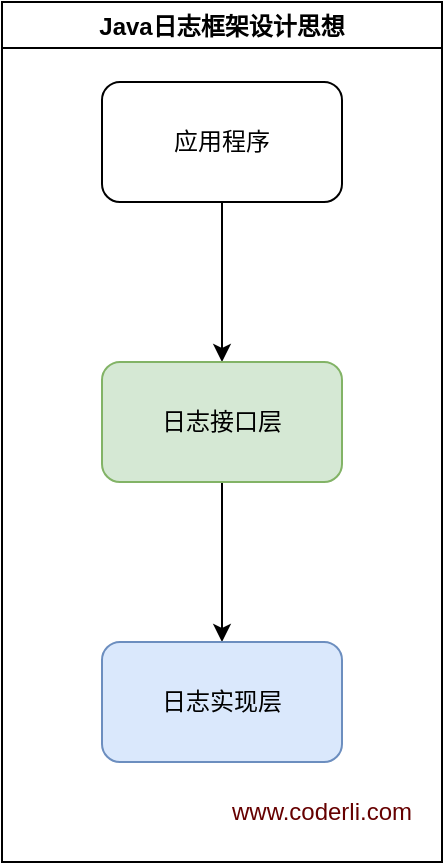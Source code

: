 <mxfile>
    <diagram id="RBU1weKgcttLdKfycTTq" name="第 1 页">
        <mxGraphModel dx="392" dy="614" grid="1" gridSize="10" guides="1" tooltips="1" connect="1" arrows="1" fold="1" page="1" pageScale="1" pageWidth="827" pageHeight="1169" background="#ffffff" math="0" shadow="0">
            <root>
                <mxCell id="0"/>
                <mxCell id="1" parent="0"/>
                <mxCell id="4" value="" style="edgeStyle=none;html=1;rounded=1;shadow=0;" parent="1" source="2" target="3" edge="1">
                    <mxGeometry relative="1" as="geometry"/>
                </mxCell>
                <mxCell id="2" value="应用程序" style="rounded=1;whiteSpace=wrap;html=1;shadow=0;" parent="1" vertex="1">
                    <mxGeometry x="120" y="100" width="120" height="60" as="geometry"/>
                </mxCell>
                <mxCell id="6" value="" style="edgeStyle=none;html=1;rounded=1;shadow=0;" parent="1" source="3" target="5" edge="1">
                    <mxGeometry relative="1" as="geometry"/>
                </mxCell>
                <mxCell id="3" value="日志接口层" style="rounded=1;whiteSpace=wrap;html=1;fillColor=#d5e8d4;strokeColor=#82b366;fontStyle=0;fontColor=#000000;shadow=0;" parent="1" vertex="1">
                    <mxGeometry x="120" y="240" width="120" height="60" as="geometry"/>
                </mxCell>
                <mxCell id="5" value="日志实现层" style="rounded=1;whiteSpace=wrap;html=1;fillColor=#dae8fc;strokeColor=#6c8ebf;fontColor=#000000;shadow=0;" parent="1" vertex="1">
                    <mxGeometry x="120" y="380" width="120" height="60" as="geometry"/>
                </mxCell>
                <mxCell id="14" value="Java日志框架设计思想" style="swimlane;startSize=23;swimlaneLine=1;shadow=0;swimlaneFillColor=none;gradientColor=none;fillColor=default;" parent="1" vertex="1">
                    <mxGeometry x="70" y="60" width="220" height="430" as="geometry">
                        <mxRectangle x="70" y="60" width="160" height="30" as="alternateBounds"/>
                    </mxGeometry>
                </mxCell>
                <mxCell id="7" value="&lt;font color=&quot;#660000&quot;&gt;www.coderli.com&lt;/font&gt;" style="text;strokeColor=none;align=center;fillColor=none;html=1;verticalAlign=middle;whiteSpace=wrap;rounded=0;shadow=0;" parent="14" vertex="1">
                    <mxGeometry x="110" y="390" width="100" height="30" as="geometry"/>
                </mxCell>
            </root>
        </mxGraphModel>
    </diagram>
    <diagram id="jWrs0-nDZhhyeESxBXH_" name="第 2 页">
        <mxGraphModel dx="392" dy="614" grid="1" gridSize="10" guides="1" tooltips="1" connect="1" arrows="1" fold="1" page="1" pageScale="1" pageWidth="827" pageHeight="1169" background="#ffffff" math="0" shadow="0">
            <root>
                <mxCell id="0"/>
                <mxCell id="1" parent="0"/>
                <mxCell id="jTjAMBMgJzl0kXzECKJ_-1" value="" style="edgeStyle=none;html=1;rounded=1;shadow=0;" parent="1" source="jTjAMBMgJzl0kXzECKJ_-2" target="jTjAMBMgJzl0kXzECKJ_-4" edge="1">
                    <mxGeometry relative="1" as="geometry"/>
                </mxCell>
                <mxCell id="jTjAMBMgJzl0kXzECKJ_-2" value="应用程序" style="rounded=1;whiteSpace=wrap;html=1;shadow=0;" parent="1" vertex="1">
                    <mxGeometry x="120" y="100" width="120" height="60" as="geometry"/>
                </mxCell>
                <mxCell id="jTjAMBMgJzl0kXzECKJ_-3" value="" style="edgeStyle=none;html=1;rounded=1;shadow=0;" parent="1" source="jTjAMBMgJzl0kXzECKJ_-4" target="jTjAMBMgJzl0kXzECKJ_-5" edge="1">
                    <mxGeometry relative="1" as="geometry"/>
                </mxCell>
                <mxCell id="jTjAMBMgJzl0kXzECKJ_-4" value="日志接口层" style="rounded=1;whiteSpace=wrap;html=1;fillColor=#d5e8d4;strokeColor=#82b366;fontStyle=0;fontColor=#000000;shadow=0;" parent="1" vertex="1">
                    <mxGeometry x="120" y="240" width="120" height="60" as="geometry"/>
                </mxCell>
                <mxCell id="jTjAMBMgJzl0kXzECKJ_-13" value="" style="edgeStyle=none;html=1;shadow=0;" parent="1" source="jTjAMBMgJzl0kXzECKJ_-5" target="jTjAMBMgJzl0kXzECKJ_-12" edge="1">
                    <mxGeometry relative="1" as="geometry"/>
                </mxCell>
                <mxCell id="jTjAMBMgJzl0kXzECKJ_-5" value="日志接口桥接层" style="rounded=1;whiteSpace=wrap;html=1;fillColor=#d5e8d4;strokeColor=#82b366;shadow=0;" parent="1" vertex="1">
                    <mxGeometry x="120" y="380" width="120" height="60" as="geometry"/>
                </mxCell>
                <mxCell id="jTjAMBMgJzl0kXzECKJ_-6" value="Java日志框架设计思想" style="swimlane;startSize=23;swimlaneLine=1;shadow=0;swimlaneFillColor=none;gradientColor=none;fillColor=default;" parent="1" vertex="1">
                    <mxGeometry x="70" y="60" width="220" height="550" as="geometry">
                        <mxRectangle x="70" y="60" width="160" height="30" as="alternateBounds"/>
                    </mxGeometry>
                </mxCell>
                <mxCell id="jTjAMBMgJzl0kXzECKJ_-12" value="日志实现层" style="rounded=1;whiteSpace=wrap;html=1;fillColor=#dae8fc;strokeColor=#6c8ebf;fontColor=#000000;shadow=0;" parent="jTjAMBMgJzl0kXzECKJ_-6" vertex="1">
                    <mxGeometry x="50" y="460" width="120" height="60" as="geometry"/>
                </mxCell>
                <mxCell id="jTjAMBMgJzl0kXzECKJ_-7" value="&lt;font color=&quot;#660000&quot;&gt;www.coderli.com&lt;/font&gt;" style="text;strokeColor=none;align=center;fillColor=none;html=1;verticalAlign=middle;whiteSpace=wrap;rounded=0;shadow=0;" parent="jTjAMBMgJzl0kXzECKJ_-6" vertex="1">
                    <mxGeometry x="110" y="520" width="100" height="30" as="geometry"/>
                </mxCell>
            </root>
        </mxGraphModel>
    </diagram>
</mxfile>